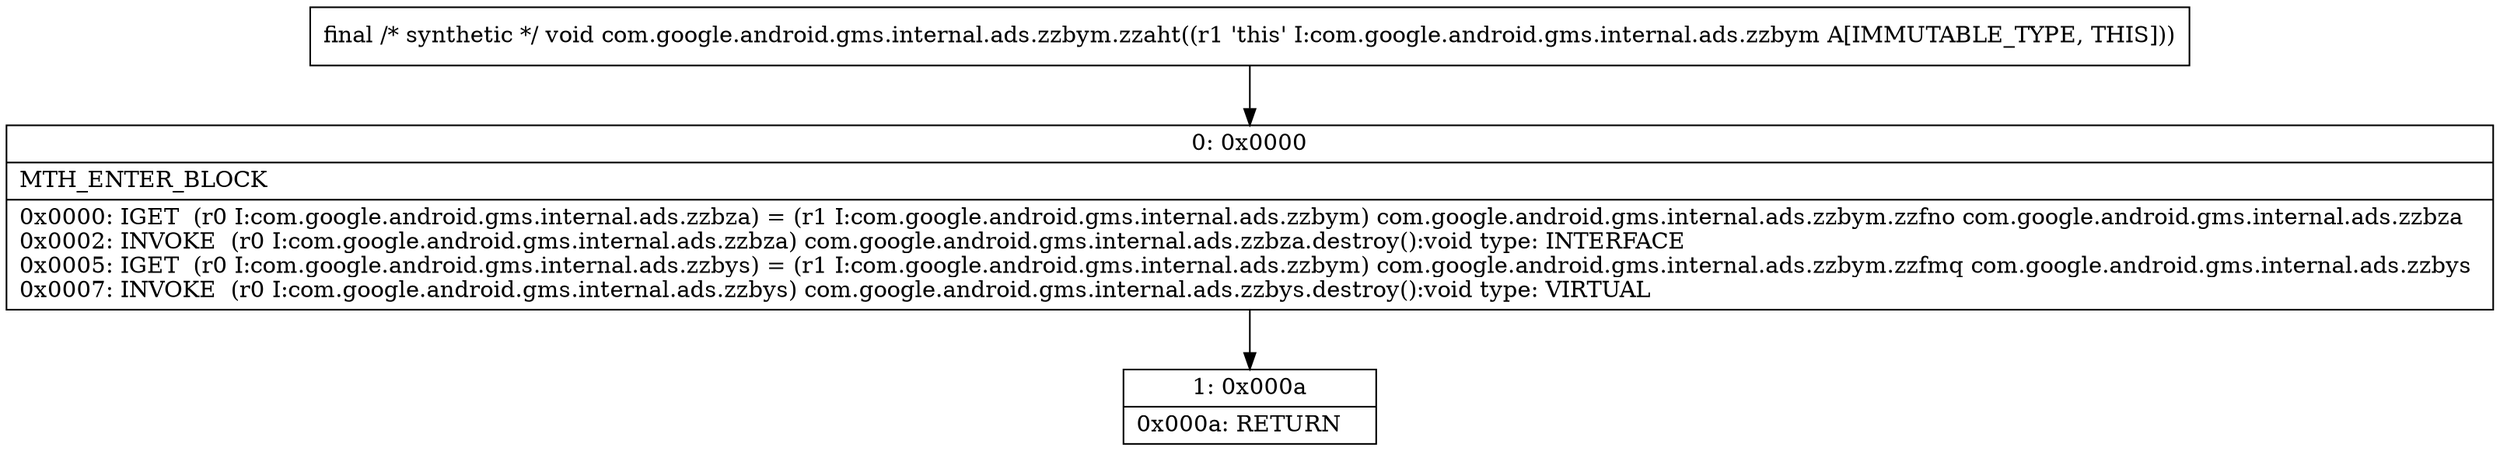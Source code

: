 digraph "CFG forcom.google.android.gms.internal.ads.zzbym.zzaht()V" {
Node_0 [shape=record,label="{0\:\ 0x0000|MTH_ENTER_BLOCK\l|0x0000: IGET  (r0 I:com.google.android.gms.internal.ads.zzbza) = (r1 I:com.google.android.gms.internal.ads.zzbym) com.google.android.gms.internal.ads.zzbym.zzfno com.google.android.gms.internal.ads.zzbza \l0x0002: INVOKE  (r0 I:com.google.android.gms.internal.ads.zzbza) com.google.android.gms.internal.ads.zzbza.destroy():void type: INTERFACE \l0x0005: IGET  (r0 I:com.google.android.gms.internal.ads.zzbys) = (r1 I:com.google.android.gms.internal.ads.zzbym) com.google.android.gms.internal.ads.zzbym.zzfmq com.google.android.gms.internal.ads.zzbys \l0x0007: INVOKE  (r0 I:com.google.android.gms.internal.ads.zzbys) com.google.android.gms.internal.ads.zzbys.destroy():void type: VIRTUAL \l}"];
Node_1 [shape=record,label="{1\:\ 0x000a|0x000a: RETURN   \l}"];
MethodNode[shape=record,label="{final \/* synthetic *\/ void com.google.android.gms.internal.ads.zzbym.zzaht((r1 'this' I:com.google.android.gms.internal.ads.zzbym A[IMMUTABLE_TYPE, THIS])) }"];
MethodNode -> Node_0;
Node_0 -> Node_1;
}

